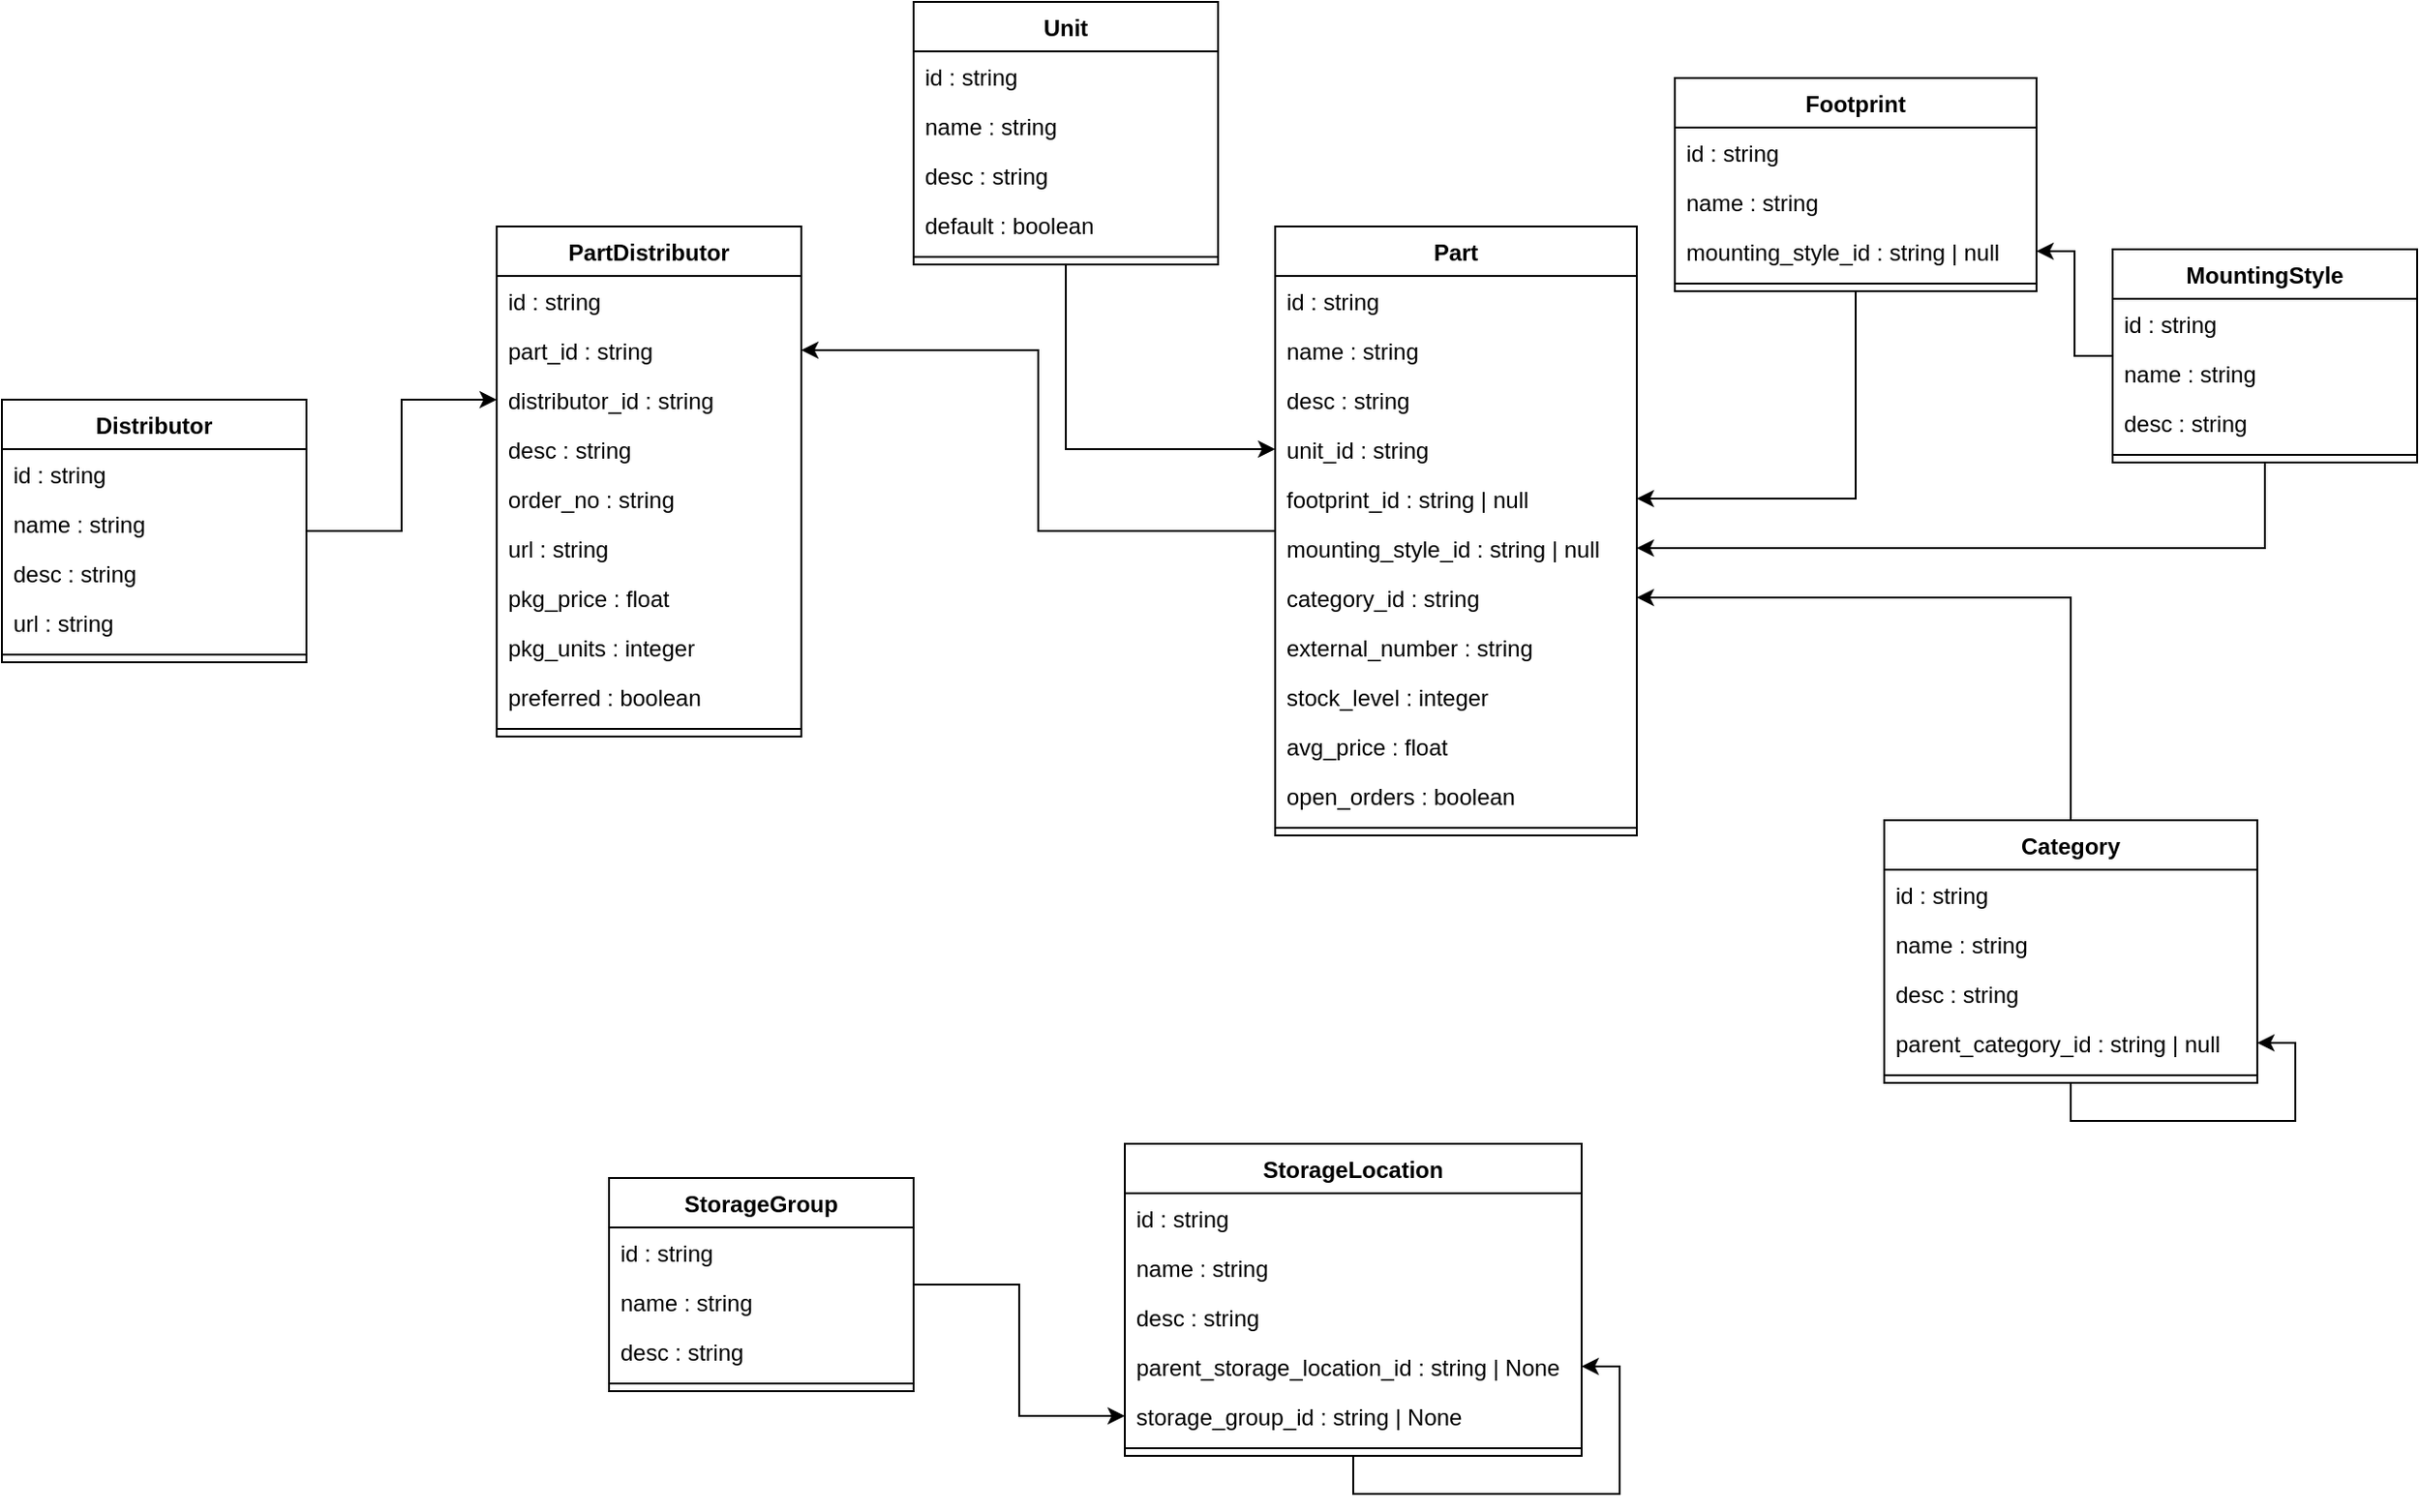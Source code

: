 <mxfile version="18.0.6" type="device"><diagram id="C5RBs43oDa-KdzZeNtuy" name="Page-1"><mxGraphModel dx="1609" dy="1167" grid="1" gridSize="10" guides="1" tooltips="1" connect="1" arrows="1" fold="1" page="1" pageScale="1" pageWidth="827" pageHeight="1169" math="0" shadow="0"><root><mxCell id="WIyWlLk6GJQsqaUBKTNV-0"/><mxCell id="WIyWlLk6GJQsqaUBKTNV-1" parent="WIyWlLk6GJQsqaUBKTNV-0"/><mxCell id="JeSXr1I24BMT02iOj9I2-17" style="edgeStyle=orthogonalEdgeStyle;rounded=0;orthogonalLoop=1;jettySize=auto;html=1;" parent="WIyWlLk6GJQsqaUBKTNV-1" source="TyrT48OzRcMUlwhW9ApC-0" target="JeSXr1I24BMT02iOj9I2-9" edge="1"><mxGeometry relative="1" as="geometry"/></mxCell><mxCell id="TyrT48OzRcMUlwhW9ApC-0" value="MountingStyle" style="swimlane;fontStyle=1;align=center;verticalAlign=top;childLayout=stackLayout;horizontal=1;startSize=26;horizontalStack=0;resizeParent=1;resizeParentMax=0;resizeLast=0;collapsible=1;marginBottom=0;" parent="WIyWlLk6GJQsqaUBKTNV-1" vertex="1"><mxGeometry x="649" y="220" width="160" height="112" as="geometry"/></mxCell><mxCell id="TyrT48OzRcMUlwhW9ApC-1" value="id : string" style="text;strokeColor=none;fillColor=none;align=left;verticalAlign=top;spacingLeft=4;spacingRight=4;overflow=hidden;rotatable=0;points=[[0,0.5],[1,0.5]];portConstraint=eastwest;" parent="TyrT48OzRcMUlwhW9ApC-0" vertex="1"><mxGeometry y="26" width="160" height="26" as="geometry"/></mxCell><mxCell id="TyrT48OzRcMUlwhW9ApC-4" value="name : string" style="text;strokeColor=none;fillColor=none;align=left;verticalAlign=top;spacingLeft=4;spacingRight=4;overflow=hidden;rotatable=0;points=[[0,0.5],[1,0.5]];portConstraint=eastwest;" parent="TyrT48OzRcMUlwhW9ApC-0" vertex="1"><mxGeometry y="52" width="160" height="26" as="geometry"/></mxCell><mxCell id="TyrT48OzRcMUlwhW9ApC-5" value="desc : string" style="text;strokeColor=none;fillColor=none;align=left;verticalAlign=top;spacingLeft=4;spacingRight=4;overflow=hidden;rotatable=0;points=[[0,0.5],[1,0.5]];portConstraint=eastwest;" parent="TyrT48OzRcMUlwhW9ApC-0" vertex="1"><mxGeometry y="78" width="160" height="26" as="geometry"/></mxCell><mxCell id="TyrT48OzRcMUlwhW9ApC-2" value="" style="line;strokeWidth=1;fillColor=none;align=left;verticalAlign=middle;spacingTop=-1;spacingLeft=3;spacingRight=3;rotatable=0;labelPosition=right;points=[];portConstraint=eastwest;" parent="TyrT48OzRcMUlwhW9ApC-0" vertex="1"><mxGeometry y="104" width="160" height="8" as="geometry"/></mxCell><mxCell id="JeSXr1I24BMT02iOj9I2-16" style="edgeStyle=orthogonalEdgeStyle;rounded=0;orthogonalLoop=1;jettySize=auto;html=1;" parent="WIyWlLk6GJQsqaUBKTNV-1" source="RS67MJvGB5C3cpKeubtu-0" target="JeSXr1I24BMT02iOj9I2-7" edge="1"><mxGeometry relative="1" as="geometry"/></mxCell><mxCell id="RS67MJvGB5C3cpKeubtu-0" value="Footprint" style="swimlane;fontStyle=1;align=center;verticalAlign=top;childLayout=stackLayout;horizontal=1;startSize=26;horizontalStack=0;resizeParent=1;resizeParentMax=0;resizeLast=0;collapsible=1;marginBottom=0;" parent="WIyWlLk6GJQsqaUBKTNV-1" vertex="1"><mxGeometry x="419" y="130" width="190" height="112" as="geometry"/></mxCell><mxCell id="RS67MJvGB5C3cpKeubtu-1" value="id : string" style="text;strokeColor=none;fillColor=none;align=left;verticalAlign=top;spacingLeft=4;spacingRight=4;overflow=hidden;rotatable=0;points=[[0,0.5],[1,0.5]];portConstraint=eastwest;" parent="RS67MJvGB5C3cpKeubtu-0" vertex="1"><mxGeometry y="26" width="190" height="26" as="geometry"/></mxCell><mxCell id="RS67MJvGB5C3cpKeubtu-4" value="name : string" style="text;strokeColor=none;fillColor=none;align=left;verticalAlign=top;spacingLeft=4;spacingRight=4;overflow=hidden;rotatable=0;points=[[0,0.5],[1,0.5]];portConstraint=eastwest;" parent="RS67MJvGB5C3cpKeubtu-0" vertex="1"><mxGeometry y="52" width="190" height="26" as="geometry"/></mxCell><mxCell id="RS67MJvGB5C3cpKeubtu-5" value="mounting_style_id : string | null" style="text;strokeColor=none;fillColor=none;align=left;verticalAlign=top;spacingLeft=4;spacingRight=4;overflow=hidden;rotatable=0;points=[[0,0.5],[1,0.5]];portConstraint=eastwest;" parent="RS67MJvGB5C3cpKeubtu-0" vertex="1"><mxGeometry y="78" width="190" height="26" as="geometry"/></mxCell><mxCell id="RS67MJvGB5C3cpKeubtu-2" value="" style="line;strokeWidth=1;fillColor=none;align=left;verticalAlign=middle;spacingTop=-1;spacingLeft=3;spacingRight=3;rotatable=0;labelPosition=right;points=[];portConstraint=eastwest;" parent="RS67MJvGB5C3cpKeubtu-0" vertex="1"><mxGeometry y="104" width="190" height="8" as="geometry"/></mxCell><mxCell id="RS67MJvGB5C3cpKeubtu-6" style="edgeStyle=orthogonalEdgeStyle;rounded=0;orthogonalLoop=1;jettySize=auto;html=1;entryX=1;entryY=0.5;entryDx=0;entryDy=0;" parent="WIyWlLk6GJQsqaUBKTNV-1" source="TyrT48OzRcMUlwhW9ApC-0" target="RS67MJvGB5C3cpKeubtu-5" edge="1"><mxGeometry relative="1" as="geometry"/></mxCell><mxCell id="JeSXr1I24BMT02iOj9I2-18" style="edgeStyle=orthogonalEdgeStyle;rounded=0;orthogonalLoop=1;jettySize=auto;html=1;" parent="WIyWlLk6GJQsqaUBKTNV-1" source="RS67MJvGB5C3cpKeubtu-7" target="JeSXr1I24BMT02iOj9I2-10" edge="1"><mxGeometry relative="1" as="geometry"/></mxCell><mxCell id="RS67MJvGB5C3cpKeubtu-7" value="Category" style="swimlane;fontStyle=1;align=center;verticalAlign=top;childLayout=stackLayout;horizontal=1;startSize=26;horizontalStack=0;resizeParent=1;resizeParentMax=0;resizeLast=0;collapsible=1;marginBottom=0;" parent="WIyWlLk6GJQsqaUBKTNV-1" vertex="1"><mxGeometry x="529" y="520" width="196" height="138" as="geometry"/></mxCell><mxCell id="RS67MJvGB5C3cpKeubtu-8" value="id : string" style="text;strokeColor=none;fillColor=none;align=left;verticalAlign=top;spacingLeft=4;spacingRight=4;overflow=hidden;rotatable=0;points=[[0,0.5],[1,0.5]];portConstraint=eastwest;" parent="RS67MJvGB5C3cpKeubtu-7" vertex="1"><mxGeometry y="26" width="196" height="26" as="geometry"/></mxCell><mxCell id="RS67MJvGB5C3cpKeubtu-11" value="name : string" style="text;strokeColor=none;fillColor=none;align=left;verticalAlign=top;spacingLeft=4;spacingRight=4;overflow=hidden;rotatable=0;points=[[0,0.5],[1,0.5]];portConstraint=eastwest;" parent="RS67MJvGB5C3cpKeubtu-7" vertex="1"><mxGeometry y="52" width="196" height="26" as="geometry"/></mxCell><mxCell id="RS67MJvGB5C3cpKeubtu-12" value="desc : string" style="text;strokeColor=none;fillColor=none;align=left;verticalAlign=top;spacingLeft=4;spacingRight=4;overflow=hidden;rotatable=0;points=[[0,0.5],[1,0.5]];portConstraint=eastwest;" parent="RS67MJvGB5C3cpKeubtu-7" vertex="1"><mxGeometry y="78" width="196" height="26" as="geometry"/></mxCell><mxCell id="RS67MJvGB5C3cpKeubtu-13" value="parent_category_id : string | null" style="text;strokeColor=none;fillColor=none;align=left;verticalAlign=top;spacingLeft=4;spacingRight=4;overflow=hidden;rotatable=0;points=[[0,0.5],[1,0.5]];portConstraint=eastwest;" parent="RS67MJvGB5C3cpKeubtu-7" vertex="1"><mxGeometry y="104" width="196" height="26" as="geometry"/></mxCell><mxCell id="RS67MJvGB5C3cpKeubtu-9" value="" style="line;strokeWidth=1;fillColor=none;align=left;verticalAlign=middle;spacingTop=-1;spacingLeft=3;spacingRight=3;rotatable=0;labelPosition=right;points=[];portConstraint=eastwest;" parent="RS67MJvGB5C3cpKeubtu-7" vertex="1"><mxGeometry y="130" width="196" height="8" as="geometry"/></mxCell><mxCell id="RS67MJvGB5C3cpKeubtu-14" style="edgeStyle=orthogonalEdgeStyle;rounded=0;orthogonalLoop=1;jettySize=auto;html=1;" parent="RS67MJvGB5C3cpKeubtu-7" source="RS67MJvGB5C3cpKeubtu-7" target="RS67MJvGB5C3cpKeubtu-13" edge="1"><mxGeometry relative="1" as="geometry"/></mxCell><mxCell id="JeSXr1I24BMT02iOj9I2-19" style="edgeStyle=orthogonalEdgeStyle;rounded=0;orthogonalLoop=1;jettySize=auto;html=1;" parent="WIyWlLk6GJQsqaUBKTNV-1" source="Tr1gkAWnGnEgOBQo-CUW-0" target="JeSXr1I24BMT02iOj9I2-6" edge="1"><mxGeometry relative="1" as="geometry"/></mxCell><mxCell id="Tr1gkAWnGnEgOBQo-CUW-0" value="Unit" style="swimlane;fontStyle=1;align=center;verticalAlign=top;childLayout=stackLayout;horizontal=1;startSize=26;horizontalStack=0;resizeParent=1;resizeParentMax=0;resizeLast=0;collapsible=1;marginBottom=0;" parent="WIyWlLk6GJQsqaUBKTNV-1" vertex="1"><mxGeometry x="19" y="90" width="160" height="138" as="geometry"/></mxCell><mxCell id="Tr1gkAWnGnEgOBQo-CUW-1" value="id : string" style="text;strokeColor=none;fillColor=none;align=left;verticalAlign=top;spacingLeft=4;spacingRight=4;overflow=hidden;rotatable=0;points=[[0,0.5],[1,0.5]];portConstraint=eastwest;" parent="Tr1gkAWnGnEgOBQo-CUW-0" vertex="1"><mxGeometry y="26" width="160" height="26" as="geometry"/></mxCell><mxCell id="Tr1gkAWnGnEgOBQo-CUW-6" value="name : string" style="text;strokeColor=none;fillColor=none;align=left;verticalAlign=top;spacingLeft=4;spacingRight=4;overflow=hidden;rotatable=0;points=[[0,0.5],[1,0.5]];portConstraint=eastwest;" parent="Tr1gkAWnGnEgOBQo-CUW-0" vertex="1"><mxGeometry y="52" width="160" height="26" as="geometry"/></mxCell><mxCell id="Tr1gkAWnGnEgOBQo-CUW-7" value="desc : string" style="text;strokeColor=none;fillColor=none;align=left;verticalAlign=top;spacingLeft=4;spacingRight=4;overflow=hidden;rotatable=0;points=[[0,0.5],[1,0.5]];portConstraint=eastwest;" parent="Tr1gkAWnGnEgOBQo-CUW-0" vertex="1"><mxGeometry y="78" width="160" height="26" as="geometry"/></mxCell><mxCell id="Tr1gkAWnGnEgOBQo-CUW-8" value="default : boolean" style="text;strokeColor=none;fillColor=none;align=left;verticalAlign=top;spacingLeft=4;spacingRight=4;overflow=hidden;rotatable=0;points=[[0,0.5],[1,0.5]];portConstraint=eastwest;" parent="Tr1gkAWnGnEgOBQo-CUW-0" vertex="1"><mxGeometry y="104" width="160" height="26" as="geometry"/></mxCell><mxCell id="Tr1gkAWnGnEgOBQo-CUW-2" value="" style="line;strokeWidth=1;fillColor=none;align=left;verticalAlign=middle;spacingTop=-1;spacingLeft=3;spacingRight=3;rotatable=0;labelPosition=right;points=[];portConstraint=eastwest;" parent="Tr1gkAWnGnEgOBQo-CUW-0" vertex="1"><mxGeometry y="130" width="160" height="8" as="geometry"/></mxCell><mxCell id="5RGRm8W-B_C1a2ed9hxM-20" style="edgeStyle=orthogonalEdgeStyle;rounded=0;orthogonalLoop=1;jettySize=auto;html=1;" parent="WIyWlLk6GJQsqaUBKTNV-1" source="JeSXr1I24BMT02iOj9I2-0" target="5RGRm8W-B_C1a2ed9hxM-11" edge="1"><mxGeometry relative="1" as="geometry"/></mxCell><mxCell id="JeSXr1I24BMT02iOj9I2-0" value="Part" style="swimlane;fontStyle=1;align=center;verticalAlign=top;childLayout=stackLayout;horizontal=1;startSize=26;horizontalStack=0;resizeParent=1;resizeParentMax=0;resizeLast=0;collapsible=1;marginBottom=0;" parent="WIyWlLk6GJQsqaUBKTNV-1" vertex="1"><mxGeometry x="209" y="208" width="190" height="320" as="geometry"/></mxCell><mxCell id="JeSXr1I24BMT02iOj9I2-1" value="id : string" style="text;strokeColor=none;fillColor=none;align=left;verticalAlign=top;spacingLeft=4;spacingRight=4;overflow=hidden;rotatable=0;points=[[0,0.5],[1,0.5]];portConstraint=eastwest;" parent="JeSXr1I24BMT02iOj9I2-0" vertex="1"><mxGeometry y="26" width="190" height="26" as="geometry"/></mxCell><mxCell id="JeSXr1I24BMT02iOj9I2-4" value="name : string" style="text;strokeColor=none;fillColor=none;align=left;verticalAlign=top;spacingLeft=4;spacingRight=4;overflow=hidden;rotatable=0;points=[[0,0.5],[1,0.5]];portConstraint=eastwest;" parent="JeSXr1I24BMT02iOj9I2-0" vertex="1"><mxGeometry y="52" width="190" height="26" as="geometry"/></mxCell><mxCell id="JeSXr1I24BMT02iOj9I2-5" value="desc : string" style="text;strokeColor=none;fillColor=none;align=left;verticalAlign=top;spacingLeft=4;spacingRight=4;overflow=hidden;rotatable=0;points=[[0,0.5],[1,0.5]];portConstraint=eastwest;" parent="JeSXr1I24BMT02iOj9I2-0" vertex="1"><mxGeometry y="78" width="190" height="26" as="geometry"/></mxCell><mxCell id="JeSXr1I24BMT02iOj9I2-6" value="unit_id : string" style="text;strokeColor=none;fillColor=none;align=left;verticalAlign=top;spacingLeft=4;spacingRight=4;overflow=hidden;rotatable=0;points=[[0,0.5],[1,0.5]];portConstraint=eastwest;" parent="JeSXr1I24BMT02iOj9I2-0" vertex="1"><mxGeometry y="104" width="190" height="26" as="geometry"/></mxCell><mxCell id="JeSXr1I24BMT02iOj9I2-7" value="footprint_id : string | null" style="text;strokeColor=none;fillColor=none;align=left;verticalAlign=top;spacingLeft=4;spacingRight=4;overflow=hidden;rotatable=0;points=[[0,0.5],[1,0.5]];portConstraint=eastwest;" parent="JeSXr1I24BMT02iOj9I2-0" vertex="1"><mxGeometry y="130" width="190" height="26" as="geometry"/></mxCell><mxCell id="JeSXr1I24BMT02iOj9I2-9" value="mounting_style_id : string | null" style="text;strokeColor=none;fillColor=none;align=left;verticalAlign=top;spacingLeft=4;spacingRight=4;overflow=hidden;rotatable=0;points=[[0,0.5],[1,0.5]];portConstraint=eastwest;" parent="JeSXr1I24BMT02iOj9I2-0" vertex="1"><mxGeometry y="156" width="190" height="26" as="geometry"/></mxCell><mxCell id="JeSXr1I24BMT02iOj9I2-10" value="category_id : string" style="text;strokeColor=none;fillColor=none;align=left;verticalAlign=top;spacingLeft=4;spacingRight=4;overflow=hidden;rotatable=0;points=[[0,0.5],[1,0.5]];portConstraint=eastwest;" parent="JeSXr1I24BMT02iOj9I2-0" vertex="1"><mxGeometry y="182" width="190" height="26" as="geometry"/></mxCell><mxCell id="JeSXr1I24BMT02iOj9I2-11" value="external_number : string" style="text;strokeColor=none;fillColor=none;align=left;verticalAlign=top;spacingLeft=4;spacingRight=4;overflow=hidden;rotatable=0;points=[[0,0.5],[1,0.5]];portConstraint=eastwest;" parent="JeSXr1I24BMT02iOj9I2-0" vertex="1"><mxGeometry y="208" width="190" height="26" as="geometry"/></mxCell><mxCell id="JeSXr1I24BMT02iOj9I2-12" value="stock_level : integer" style="text;strokeColor=none;fillColor=none;align=left;verticalAlign=top;spacingLeft=4;spacingRight=4;overflow=hidden;rotatable=0;points=[[0,0.5],[1,0.5]];portConstraint=eastwest;" parent="JeSXr1I24BMT02iOj9I2-0" vertex="1"><mxGeometry y="234" width="190" height="26" as="geometry"/></mxCell><mxCell id="JeSXr1I24BMT02iOj9I2-13" value="avg_price : float" style="text;strokeColor=none;fillColor=none;align=left;verticalAlign=top;spacingLeft=4;spacingRight=4;overflow=hidden;rotatable=0;points=[[0,0.5],[1,0.5]];portConstraint=eastwest;" parent="JeSXr1I24BMT02iOj9I2-0" vertex="1"><mxGeometry y="260" width="190" height="26" as="geometry"/></mxCell><mxCell id="JeSXr1I24BMT02iOj9I2-14" value="open_orders : boolean" style="text;strokeColor=none;fillColor=none;align=left;verticalAlign=top;spacingLeft=4;spacingRight=4;overflow=hidden;rotatable=0;points=[[0,0.5],[1,0.5]];portConstraint=eastwest;" parent="JeSXr1I24BMT02iOj9I2-0" vertex="1"><mxGeometry y="286" width="190" height="26" as="geometry"/></mxCell><mxCell id="JeSXr1I24BMT02iOj9I2-2" value="" style="line;strokeWidth=1;fillColor=none;align=left;verticalAlign=middle;spacingTop=-1;spacingLeft=3;spacingRight=3;rotatable=0;labelPosition=right;points=[];portConstraint=eastwest;" parent="JeSXr1I24BMT02iOj9I2-0" vertex="1"><mxGeometry y="312" width="190" height="8" as="geometry"/></mxCell><mxCell id="5RGRm8W-B_C1a2ed9hxM-19" style="edgeStyle=orthogonalEdgeStyle;rounded=0;orthogonalLoop=1;jettySize=auto;html=1;" parent="WIyWlLk6GJQsqaUBKTNV-1" source="5RGRm8W-B_C1a2ed9hxM-0" target="5RGRm8W-B_C1a2ed9hxM-12" edge="1"><mxGeometry relative="1" as="geometry"/></mxCell><mxCell id="5RGRm8W-B_C1a2ed9hxM-0" value="Distributor" style="swimlane;fontStyle=1;align=center;verticalAlign=top;childLayout=stackLayout;horizontal=1;startSize=26;horizontalStack=0;resizeParent=1;resizeParentMax=0;resizeLast=0;collapsible=1;marginBottom=0;" parent="WIyWlLk6GJQsqaUBKTNV-1" vertex="1"><mxGeometry x="-460" y="299" width="160" height="138" as="geometry"/></mxCell><mxCell id="5RGRm8W-B_C1a2ed9hxM-1" value="id : string" style="text;strokeColor=none;fillColor=none;align=left;verticalAlign=top;spacingLeft=4;spacingRight=4;overflow=hidden;rotatable=0;points=[[0,0.5],[1,0.5]];portConstraint=eastwest;" parent="5RGRm8W-B_C1a2ed9hxM-0" vertex="1"><mxGeometry y="26" width="160" height="26" as="geometry"/></mxCell><mxCell id="5RGRm8W-B_C1a2ed9hxM-8" value="name : string" style="text;strokeColor=none;fillColor=none;align=left;verticalAlign=top;spacingLeft=4;spacingRight=4;overflow=hidden;rotatable=0;points=[[0,0.5],[1,0.5]];portConstraint=eastwest;" parent="5RGRm8W-B_C1a2ed9hxM-0" vertex="1"><mxGeometry y="52" width="160" height="26" as="geometry"/></mxCell><mxCell id="5RGRm8W-B_C1a2ed9hxM-9" value="desc : string" style="text;strokeColor=none;fillColor=none;align=left;verticalAlign=top;spacingLeft=4;spacingRight=4;overflow=hidden;rotatable=0;points=[[0,0.5],[1,0.5]];portConstraint=eastwest;" parent="5RGRm8W-B_C1a2ed9hxM-0" vertex="1"><mxGeometry y="78" width="160" height="26" as="geometry"/></mxCell><mxCell id="5RGRm8W-B_C1a2ed9hxM-10" value="url : string" style="text;strokeColor=none;fillColor=none;align=left;verticalAlign=top;spacingLeft=4;spacingRight=4;overflow=hidden;rotatable=0;points=[[0,0.5],[1,0.5]];portConstraint=eastwest;" parent="5RGRm8W-B_C1a2ed9hxM-0" vertex="1"><mxGeometry y="104" width="160" height="26" as="geometry"/></mxCell><mxCell id="5RGRm8W-B_C1a2ed9hxM-2" value="" style="line;strokeWidth=1;fillColor=none;align=left;verticalAlign=middle;spacingTop=-1;spacingLeft=3;spacingRight=3;rotatable=0;labelPosition=right;points=[];portConstraint=eastwest;" parent="5RGRm8W-B_C1a2ed9hxM-0" vertex="1"><mxGeometry y="130" width="160" height="8" as="geometry"/></mxCell><mxCell id="5RGRm8W-B_C1a2ed9hxM-4" value="PartDistributor" style="swimlane;fontStyle=1;align=center;verticalAlign=top;childLayout=stackLayout;horizontal=1;startSize=26;horizontalStack=0;resizeParent=1;resizeParentMax=0;resizeLast=0;collapsible=1;marginBottom=0;" parent="WIyWlLk6GJQsqaUBKTNV-1" vertex="1"><mxGeometry x="-200" y="208" width="160" height="268" as="geometry"/></mxCell><mxCell id="5RGRm8W-B_C1a2ed9hxM-5" value="id : string" style="text;strokeColor=none;fillColor=none;align=left;verticalAlign=top;spacingLeft=4;spacingRight=4;overflow=hidden;rotatable=0;points=[[0,0.5],[1,0.5]];portConstraint=eastwest;" parent="5RGRm8W-B_C1a2ed9hxM-4" vertex="1"><mxGeometry y="26" width="160" height="26" as="geometry"/></mxCell><mxCell id="5RGRm8W-B_C1a2ed9hxM-11" value="part_id : string" style="text;strokeColor=none;fillColor=none;align=left;verticalAlign=top;spacingLeft=4;spacingRight=4;overflow=hidden;rotatable=0;points=[[0,0.5],[1,0.5]];portConstraint=eastwest;" parent="5RGRm8W-B_C1a2ed9hxM-4" vertex="1"><mxGeometry y="52" width="160" height="26" as="geometry"/></mxCell><mxCell id="5RGRm8W-B_C1a2ed9hxM-12" value="distributor_id : string" style="text;strokeColor=none;fillColor=none;align=left;verticalAlign=top;spacingLeft=4;spacingRight=4;overflow=hidden;rotatable=0;points=[[0,0.5],[1,0.5]];portConstraint=eastwest;" parent="5RGRm8W-B_C1a2ed9hxM-4" vertex="1"><mxGeometry y="78" width="160" height="26" as="geometry"/></mxCell><mxCell id="5RGRm8W-B_C1a2ed9hxM-13" value="desc : string" style="text;strokeColor=none;fillColor=none;align=left;verticalAlign=top;spacingLeft=4;spacingRight=4;overflow=hidden;rotatable=0;points=[[0,0.5],[1,0.5]];portConstraint=eastwest;" parent="5RGRm8W-B_C1a2ed9hxM-4" vertex="1"><mxGeometry y="104" width="160" height="26" as="geometry"/></mxCell><mxCell id="5RGRm8W-B_C1a2ed9hxM-21" value="order_no : string" style="text;strokeColor=none;fillColor=none;align=left;verticalAlign=top;spacingLeft=4;spacingRight=4;overflow=hidden;rotatable=0;points=[[0,0.5],[1,0.5]];portConstraint=eastwest;" parent="5RGRm8W-B_C1a2ed9hxM-4" vertex="1"><mxGeometry y="130" width="160" height="26" as="geometry"/></mxCell><mxCell id="5RGRm8W-B_C1a2ed9hxM-14" value="url : string" style="text;strokeColor=none;fillColor=none;align=left;verticalAlign=top;spacingLeft=4;spacingRight=4;overflow=hidden;rotatable=0;points=[[0,0.5],[1,0.5]];portConstraint=eastwest;" parent="5RGRm8W-B_C1a2ed9hxM-4" vertex="1"><mxGeometry y="156" width="160" height="26" as="geometry"/></mxCell><mxCell id="5RGRm8W-B_C1a2ed9hxM-15" value="pkg_price : float" style="text;strokeColor=none;fillColor=none;align=left;verticalAlign=top;spacingLeft=4;spacingRight=4;overflow=hidden;rotatable=0;points=[[0,0.5],[1,0.5]];portConstraint=eastwest;" parent="5RGRm8W-B_C1a2ed9hxM-4" vertex="1"><mxGeometry y="182" width="160" height="26" as="geometry"/></mxCell><mxCell id="5RGRm8W-B_C1a2ed9hxM-16" value="pkg_units : integer" style="text;strokeColor=none;fillColor=none;align=left;verticalAlign=top;spacingLeft=4;spacingRight=4;overflow=hidden;rotatable=0;points=[[0,0.5],[1,0.5]];portConstraint=eastwest;" parent="5RGRm8W-B_C1a2ed9hxM-4" vertex="1"><mxGeometry y="208" width="160" height="26" as="geometry"/></mxCell><mxCell id="5RGRm8W-B_C1a2ed9hxM-17" value="preferred : boolean" style="text;strokeColor=none;fillColor=none;align=left;verticalAlign=top;spacingLeft=4;spacingRight=4;overflow=hidden;rotatable=0;points=[[0,0.5],[1,0.5]];portConstraint=eastwest;" parent="5RGRm8W-B_C1a2ed9hxM-4" vertex="1"><mxGeometry y="234" width="160" height="26" as="geometry"/></mxCell><mxCell id="5RGRm8W-B_C1a2ed9hxM-6" value="" style="line;strokeWidth=1;fillColor=none;align=left;verticalAlign=middle;spacingTop=-1;spacingLeft=3;spacingRight=3;rotatable=0;labelPosition=right;points=[];portConstraint=eastwest;" parent="5RGRm8W-B_C1a2ed9hxM-4" vertex="1"><mxGeometry y="260" width="160" height="8" as="geometry"/></mxCell><mxCell id="7PLRotigtV7YpJzPNAxf-13" style="edgeStyle=orthogonalEdgeStyle;rounded=0;orthogonalLoop=1;jettySize=auto;html=1;" edge="1" parent="WIyWlLk6GJQsqaUBKTNV-1" source="7PLRotigtV7YpJzPNAxf-0" target="7PLRotigtV7YpJzPNAxf-12"><mxGeometry relative="1" as="geometry"/></mxCell><mxCell id="7PLRotigtV7YpJzPNAxf-0" value="StorageGroup" style="swimlane;fontStyle=1;align=center;verticalAlign=top;childLayout=stackLayout;horizontal=1;startSize=26;horizontalStack=0;resizeParent=1;resizeParentMax=0;resizeLast=0;collapsible=1;marginBottom=0;" vertex="1" parent="WIyWlLk6GJQsqaUBKTNV-1"><mxGeometry x="-141" y="708" width="160" height="112" as="geometry"/></mxCell><mxCell id="7PLRotigtV7YpJzPNAxf-1" value="id : string" style="text;strokeColor=none;fillColor=none;align=left;verticalAlign=top;spacingLeft=4;spacingRight=4;overflow=hidden;rotatable=0;points=[[0,0.5],[1,0.5]];portConstraint=eastwest;" vertex="1" parent="7PLRotigtV7YpJzPNAxf-0"><mxGeometry y="26" width="160" height="26" as="geometry"/></mxCell><mxCell id="7PLRotigtV7YpJzPNAxf-4" value="name : string" style="text;strokeColor=none;fillColor=none;align=left;verticalAlign=top;spacingLeft=4;spacingRight=4;overflow=hidden;rotatable=0;points=[[0,0.5],[1,0.5]];portConstraint=eastwest;" vertex="1" parent="7PLRotigtV7YpJzPNAxf-0"><mxGeometry y="52" width="160" height="26" as="geometry"/></mxCell><mxCell id="7PLRotigtV7YpJzPNAxf-5" value="desc : string" style="text;strokeColor=none;fillColor=none;align=left;verticalAlign=top;spacingLeft=4;spacingRight=4;overflow=hidden;rotatable=0;points=[[0,0.5],[1,0.5]];portConstraint=eastwest;" vertex="1" parent="7PLRotigtV7YpJzPNAxf-0"><mxGeometry y="78" width="160" height="26" as="geometry"/></mxCell><mxCell id="7PLRotigtV7YpJzPNAxf-2" value="" style="line;strokeWidth=1;fillColor=none;align=left;verticalAlign=middle;spacingTop=-1;spacingLeft=3;spacingRight=3;rotatable=0;labelPosition=right;points=[];portConstraint=eastwest;" vertex="1" parent="7PLRotigtV7YpJzPNAxf-0"><mxGeometry y="104" width="160" height="8" as="geometry"/></mxCell><mxCell id="7PLRotigtV7YpJzPNAxf-6" value="StorageLocation" style="swimlane;fontStyle=1;align=center;verticalAlign=top;childLayout=stackLayout;horizontal=1;startSize=26;horizontalStack=0;resizeParent=1;resizeParentMax=0;resizeLast=0;collapsible=1;marginBottom=0;" vertex="1" parent="WIyWlLk6GJQsqaUBKTNV-1"><mxGeometry x="130" y="690" width="240" height="164" as="geometry"/></mxCell><mxCell id="7PLRotigtV7YpJzPNAxf-7" value="id : string" style="text;strokeColor=none;fillColor=none;align=left;verticalAlign=top;spacingLeft=4;spacingRight=4;overflow=hidden;rotatable=0;points=[[0,0.5],[1,0.5]];portConstraint=eastwest;" vertex="1" parent="7PLRotigtV7YpJzPNAxf-6"><mxGeometry y="26" width="240" height="26" as="geometry"/></mxCell><mxCell id="7PLRotigtV7YpJzPNAxf-8" value="name : string" style="text;strokeColor=none;fillColor=none;align=left;verticalAlign=top;spacingLeft=4;spacingRight=4;overflow=hidden;rotatable=0;points=[[0,0.5],[1,0.5]];portConstraint=eastwest;" vertex="1" parent="7PLRotigtV7YpJzPNAxf-6"><mxGeometry y="52" width="240" height="26" as="geometry"/></mxCell><mxCell id="7PLRotigtV7YpJzPNAxf-9" value="desc : string" style="text;strokeColor=none;fillColor=none;align=left;verticalAlign=top;spacingLeft=4;spacingRight=4;overflow=hidden;rotatable=0;points=[[0,0.5],[1,0.5]];portConstraint=eastwest;" vertex="1" parent="7PLRotigtV7YpJzPNAxf-6"><mxGeometry y="78" width="240" height="26" as="geometry"/></mxCell><mxCell id="7PLRotigtV7YpJzPNAxf-11" value="parent_storage_location_id : string | None" style="text;strokeColor=none;fillColor=none;align=left;verticalAlign=top;spacingLeft=4;spacingRight=4;overflow=hidden;rotatable=0;points=[[0,0.5],[1,0.5]];portConstraint=eastwest;" vertex="1" parent="7PLRotigtV7YpJzPNAxf-6"><mxGeometry y="104" width="240" height="26" as="geometry"/></mxCell><mxCell id="7PLRotigtV7YpJzPNAxf-12" value="storage_group_id : string | None" style="text;strokeColor=none;fillColor=none;align=left;verticalAlign=top;spacingLeft=4;spacingRight=4;overflow=hidden;rotatable=0;points=[[0,0.5],[1,0.5]];portConstraint=eastwest;" vertex="1" parent="7PLRotigtV7YpJzPNAxf-6"><mxGeometry y="130" width="240" height="26" as="geometry"/></mxCell><mxCell id="7PLRotigtV7YpJzPNAxf-10" value="" style="line;strokeWidth=1;fillColor=none;align=left;verticalAlign=middle;spacingTop=-1;spacingLeft=3;spacingRight=3;rotatable=0;labelPosition=right;points=[];portConstraint=eastwest;" vertex="1" parent="7PLRotigtV7YpJzPNAxf-6"><mxGeometry y="156" width="240" height="8" as="geometry"/></mxCell><mxCell id="7PLRotigtV7YpJzPNAxf-14" style="edgeStyle=orthogonalEdgeStyle;rounded=0;orthogonalLoop=1;jettySize=auto;html=1;" edge="1" parent="7PLRotigtV7YpJzPNAxf-6" source="7PLRotigtV7YpJzPNAxf-6" target="7PLRotigtV7YpJzPNAxf-11"><mxGeometry relative="1" as="geometry"/></mxCell></root></mxGraphModel></diagram></mxfile>